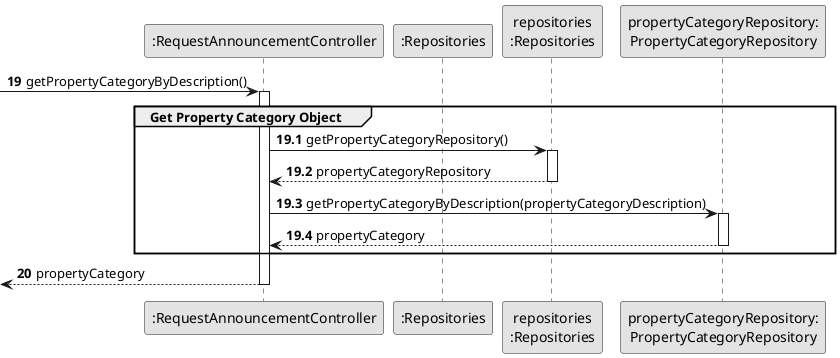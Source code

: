@startuml
skinparam monochrome true
skinparam packageStyle rectangle
skinparam shadowing false



'hide footbox
participant ":RequestAnnouncementController" as CTRL
participant ":Repositories" as RepositorySingleton
participant "repositories\n:Repositories" as PLAT
participant "propertyCategoryRepository:\nPropertyCategoryRepository" as PropertyCategoryRepository

autonumber 19
-> CTRL : getPropertyCategoryByDescription()
autonumber 19.1
activate CTRL

    group Get Property Category Object

        CTRL -> PLAT: getPropertyCategoryRepository()
        activate PLAT

            PLAT --> CTRL: propertyCategoryRepository
        deactivate PLAT

        CTRL -> PropertyCategoryRepository: getPropertyCategoryByDescription(propertyCategoryDescription)
        activate PropertyCategoryRepository

            PropertyCategoryRepository --> CTRL: propertyCategory
        deactivate PropertyCategoryRepository

    end
    autonumber 20
    <-- CTRL : propertyCategory
deactivate CTRL

@enduml